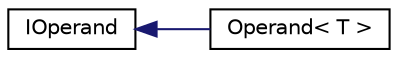 digraph "Graphical Class Hierarchy"
{
  edge [fontname="Helvetica",fontsize="10",labelfontname="Helvetica",labelfontsize="10"];
  node [fontname="Helvetica",fontsize="10",shape=record];
  rankdir="LR";
  Node1 [label="IOperand",height=0.2,width=0.4,color="black", fillcolor="white", style="filled",URL="$class_i_operand.html"];
  Node1 -> Node2 [dir="back",color="midnightblue",fontsize="10",style="solid",fontname="Helvetica"];
  Node2 [label="Operand\< T \>",height=0.2,width=0.4,color="black", fillcolor="white", style="filled",URL="$class_operand.html"];
}
